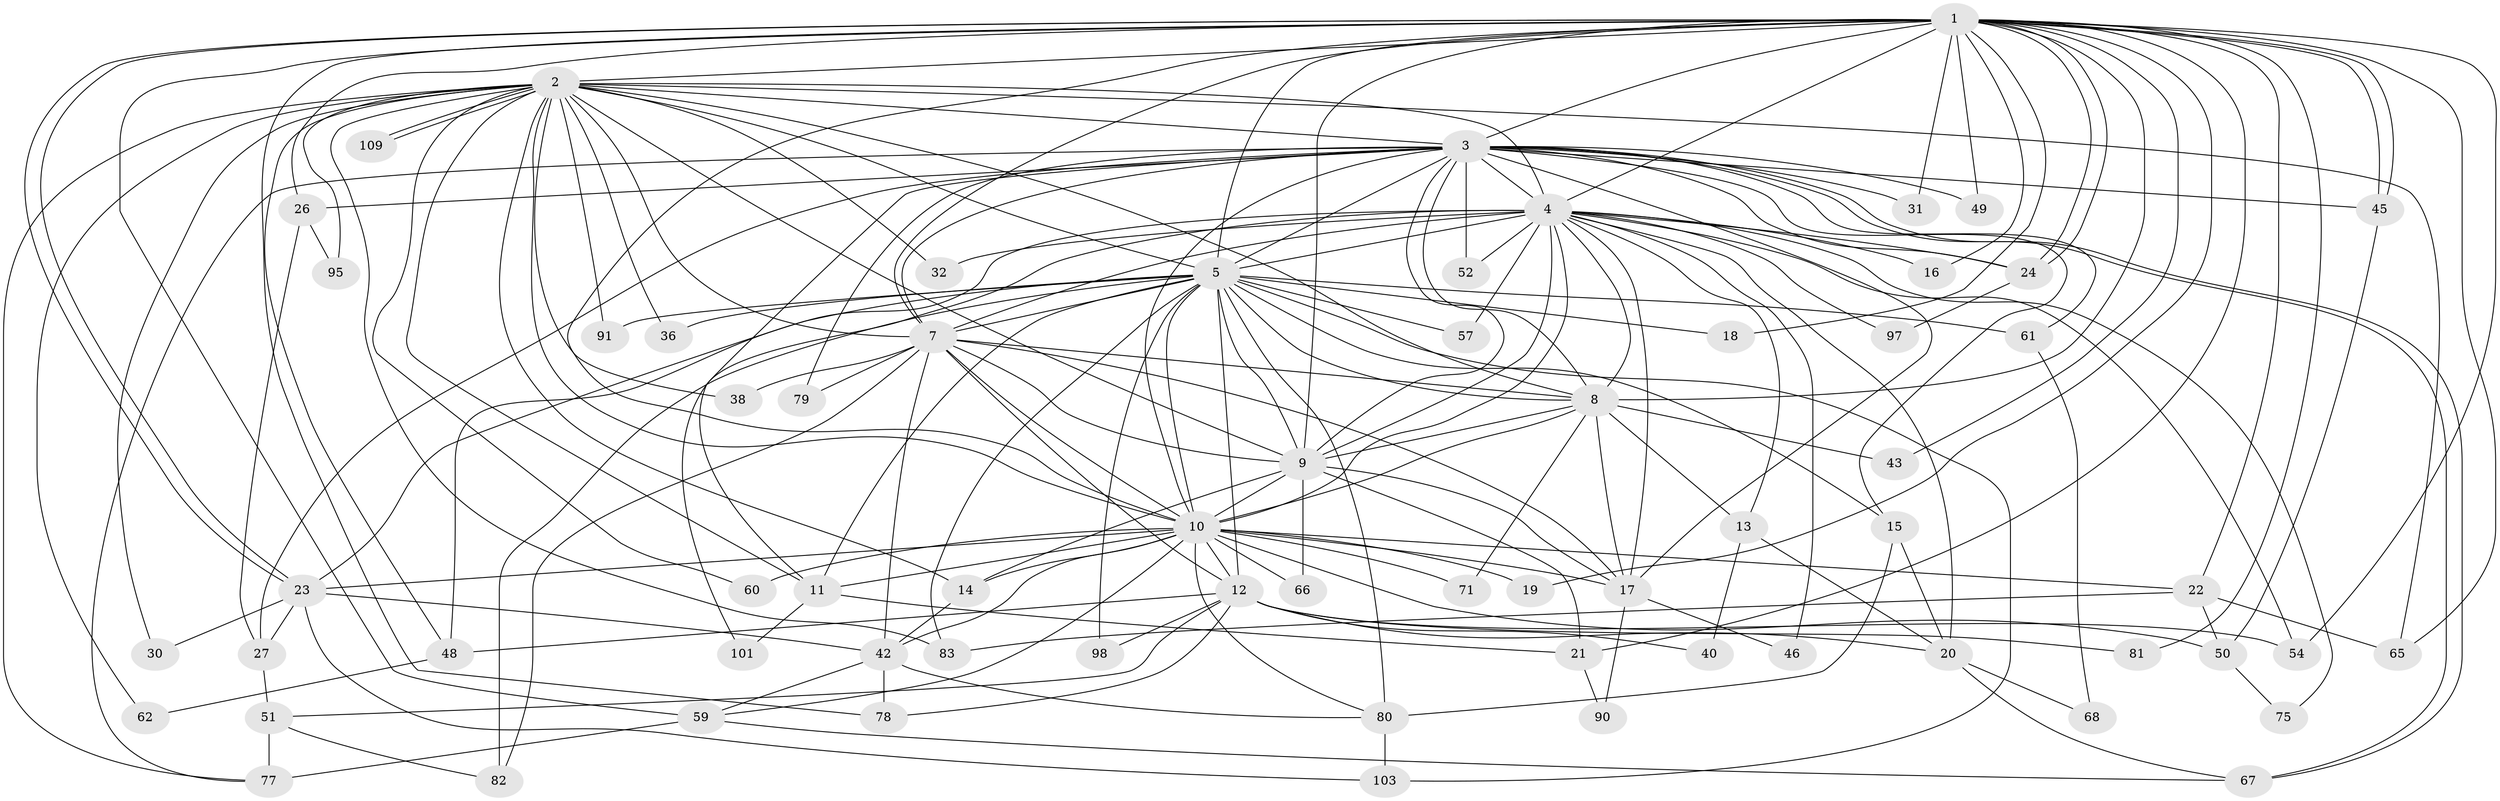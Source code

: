 // original degree distribution, {32: 0.007407407407407408, 25: 0.007407407407407408, 27: 0.007407407407407408, 29: 0.007407407407407408, 19: 0.007407407407407408, 24: 0.007407407407407408, 21: 0.007407407407407408, 18: 0.007407407407407408, 15: 0.007407407407407408, 28: 0.007407407407407408, 5: 0.044444444444444446, 12: 0.007407407407407408, 4: 0.1111111111111111, 2: 0.5703703703703704, 7: 0.007407407407407408, 8: 0.007407407407407408, 6: 0.022222222222222223, 3: 0.15555555555555556}
// Generated by graph-tools (version 1.1) at 2025/14/03/09/25 04:14:11]
// undirected, 67 vertices, 186 edges
graph export_dot {
graph [start="1"]
  node [color=gray90,style=filled];
  1;
  2;
  3;
  4 [super="+127+130+105+114+47+39+58+70+25+96+74"];
  5 [super="+85+128+63+87+6+100"];
  7 [super="+44"];
  8 [super="+53+118"];
  9;
  10 [super="+41"];
  11 [super="+34"];
  12 [super="+93"];
  13;
  14 [super="+133+89"];
  15 [super="+129+110"];
  16;
  17 [super="+112+92"];
  18;
  19;
  20 [super="+37"];
  21;
  22;
  23 [super="+69+104+73+35"];
  24 [super="+29"];
  26;
  27;
  30;
  31;
  32;
  36;
  38;
  40;
  42 [super="+55"];
  43 [super="+123"];
  45 [super="+64"];
  46;
  48;
  49;
  50 [super="+124"];
  51;
  52;
  54 [super="+102"];
  57;
  59 [super="+76+131"];
  60;
  61;
  62;
  65 [super="+84"];
  66;
  67;
  68;
  71;
  75;
  77 [super="+120+119"];
  78 [super="+121"];
  79;
  80 [super="+111+94"];
  81;
  82;
  83 [super="+108"];
  90;
  91;
  95;
  97;
  98;
  101;
  103 [super="+125"];
  109;
  1 -- 2;
  1 -- 3;
  1 -- 4 [weight=2];
  1 -- 5 [weight=2];
  1 -- 7;
  1 -- 8;
  1 -- 9;
  1 -- 10;
  1 -- 16;
  1 -- 18;
  1 -- 19;
  1 -- 21;
  1 -- 22;
  1 -- 23 [weight=2];
  1 -- 23;
  1 -- 24;
  1 -- 24;
  1 -- 26;
  1 -- 31;
  1 -- 43 [weight=2];
  1 -- 45;
  1 -- 45;
  1 -- 49;
  1 -- 59;
  1 -- 65;
  1 -- 78;
  1 -- 81;
  1 -- 54;
  2 -- 3;
  2 -- 4;
  2 -- 5 [weight=2];
  2 -- 7;
  2 -- 8;
  2 -- 9;
  2 -- 10;
  2 -- 11;
  2 -- 14;
  2 -- 30;
  2 -- 32;
  2 -- 36;
  2 -- 38;
  2 -- 48;
  2 -- 60;
  2 -- 62;
  2 -- 65;
  2 -- 83;
  2 -- 91;
  2 -- 95;
  2 -- 109;
  2 -- 109;
  2 -- 77;
  3 -- 4 [weight=2];
  3 -- 5 [weight=3];
  3 -- 7;
  3 -- 8;
  3 -- 9;
  3 -- 10;
  3 -- 11;
  3 -- 15 [weight=2];
  3 -- 26;
  3 -- 27;
  3 -- 31;
  3 -- 49;
  3 -- 52;
  3 -- 61;
  3 -- 67;
  3 -- 67;
  3 -- 77;
  3 -- 79;
  3 -- 24;
  3 -- 45;
  3 -- 17;
  4 -- 5 [weight=7];
  4 -- 7 [weight=3];
  4 -- 8 [weight=3];
  4 -- 9 [weight=2];
  4 -- 10 [weight=3];
  4 -- 13;
  4 -- 16;
  4 -- 20;
  4 -- 32;
  4 -- 46;
  4 -- 52;
  4 -- 57;
  4 -- 75;
  4 -- 24;
  4 -- 97;
  4 -- 54;
  4 -- 17;
  4 -- 48;
  4 -- 101;
  5 -- 7 [weight=3];
  5 -- 8 [weight=2];
  5 -- 9 [weight=3];
  5 -- 10 [weight=3];
  5 -- 12 [weight=2];
  5 -- 23;
  5 -- 83;
  5 -- 11;
  5 -- 82;
  5 -- 15;
  5 -- 80 [weight=2];
  5 -- 18;
  5 -- 91;
  5 -- 98;
  5 -- 36;
  5 -- 103;
  5 -- 57;
  5 -- 61;
  7 -- 8 [weight=3];
  7 -- 9;
  7 -- 10;
  7 -- 12;
  7 -- 17;
  7 -- 38;
  7 -- 42 [weight=2];
  7 -- 79;
  7 -- 82;
  8 -- 9;
  8 -- 10 [weight=2];
  8 -- 13;
  8 -- 43;
  8 -- 71;
  8 -- 17;
  9 -- 10;
  9 -- 17;
  9 -- 21;
  9 -- 66;
  9 -- 14;
  10 -- 14;
  10 -- 19;
  10 -- 22;
  10 -- 42;
  10 -- 59;
  10 -- 60;
  10 -- 66;
  10 -- 71;
  10 -- 80;
  10 -- 50;
  10 -- 17;
  10 -- 11;
  10 -- 12 [weight=2];
  10 -- 23;
  11 -- 101;
  11 -- 21;
  12 -- 20;
  12 -- 40;
  12 -- 48;
  12 -- 51;
  12 -- 54;
  12 -- 78;
  12 -- 81;
  12 -- 98;
  13 -- 40;
  13 -- 20;
  14 -- 42;
  15 -- 80 [weight=2];
  15 -- 20;
  17 -- 46;
  17 -- 90;
  20 -- 68;
  20 -- 67;
  21 -- 90;
  22 -- 50;
  22 -- 83;
  22 -- 65;
  23 -- 30;
  23 -- 103;
  23 -- 42;
  23 -- 27;
  24 -- 97;
  26 -- 27;
  26 -- 95;
  27 -- 51;
  42 -- 59;
  42 -- 80;
  42 -- 78;
  45 -- 50;
  48 -- 62;
  50 -- 75;
  51 -- 82;
  51 -- 77;
  59 -- 67;
  59 -- 77 [weight=2];
  61 -- 68;
  80 -- 103;
}
